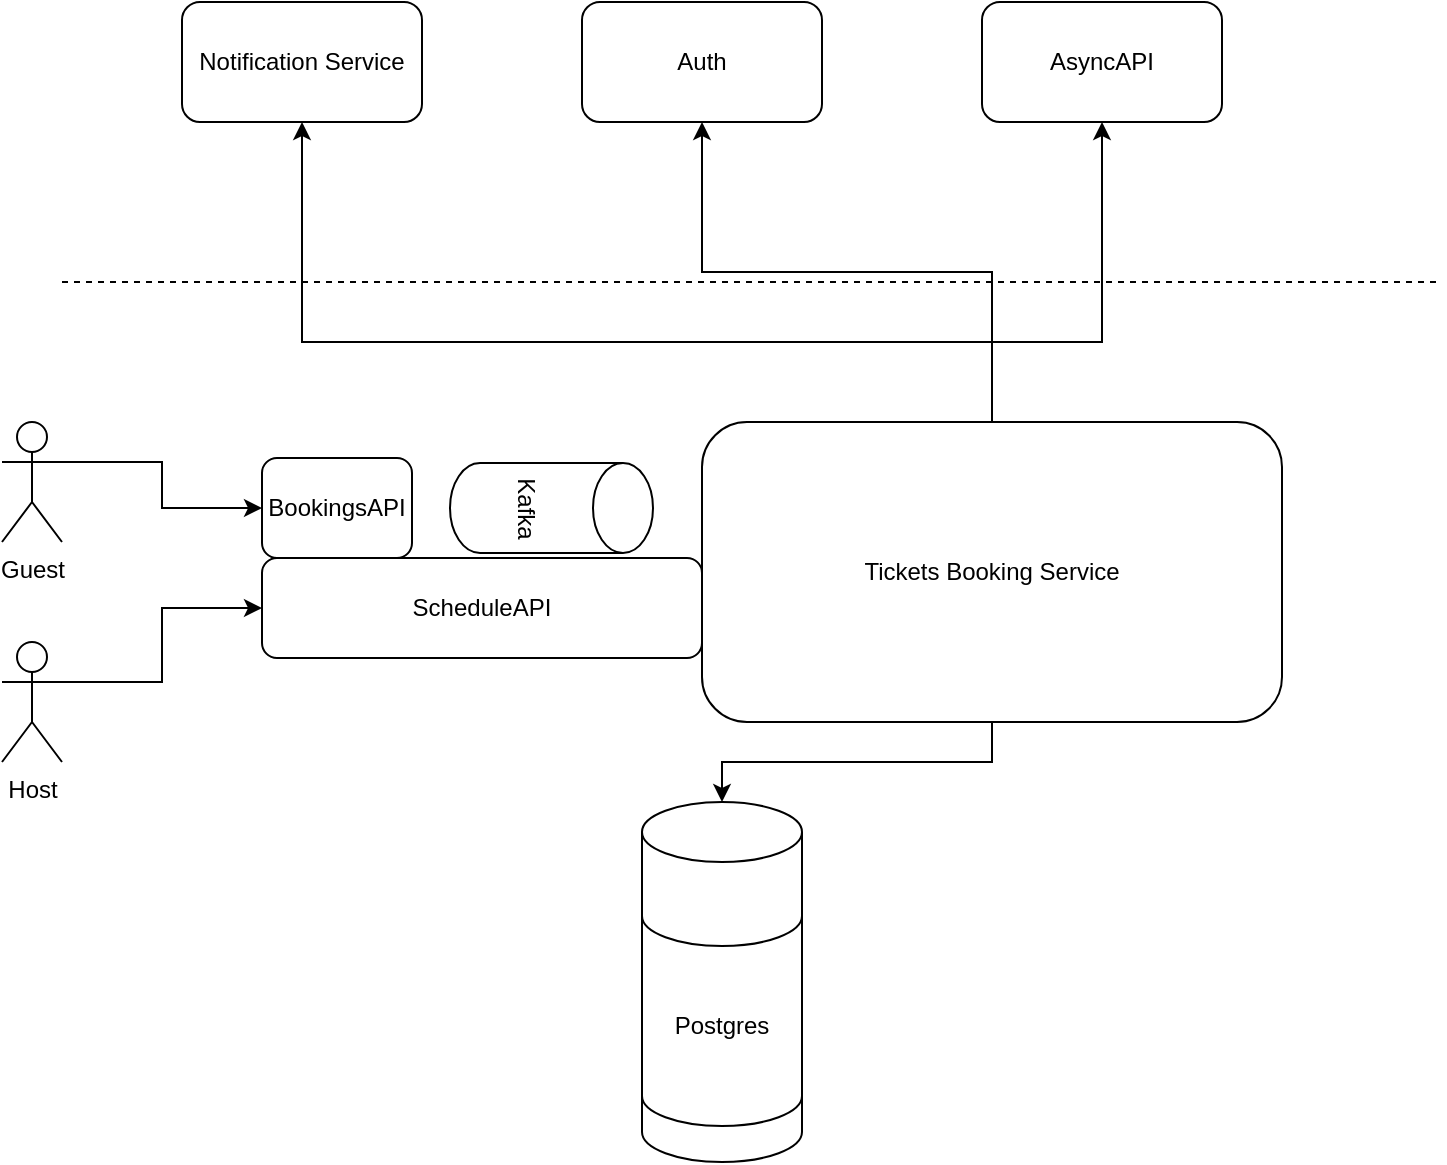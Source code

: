 <mxfile version="20.8.10" type="device"><diagram name="Page-1" id="A8E9nzmrgdU02bx_v36z"><mxGraphModel dx="954" dy="559" grid="1" gridSize="10" guides="1" tooltips="1" connect="1" arrows="1" fold="1" page="1" pageScale="1" pageWidth="827" pageHeight="1169" math="0" shadow="0"><root><mxCell id="0"/><mxCell id="1" parent="0"/><mxCell id="_mXbpKEpOItHIqobN_0G-1" value="Notification Service" style="rounded=1;whiteSpace=wrap;html=1;" parent="1" vertex="1"><mxGeometry x="130" y="140" width="120" height="60" as="geometry"/></mxCell><mxCell id="_mXbpKEpOItHIqobN_0G-2" value="Auth" style="rounded=1;whiteSpace=wrap;html=1;" parent="1" vertex="1"><mxGeometry x="330" y="140" width="120" height="60" as="geometry"/></mxCell><mxCell id="_mXbpKEpOItHIqobN_0G-3" value="AsyncAPI" style="rounded=1;whiteSpace=wrap;html=1;" parent="1" vertex="1"><mxGeometry x="530" y="140" width="120" height="60" as="geometry"/></mxCell><mxCell id="_mXbpKEpOItHIqobN_0G-4" value="" style="endArrow=none;dashed=1;html=1;rounded=0;" parent="1" edge="1"><mxGeometry width="50" height="50" relative="1" as="geometry"><mxPoint x="70" y="280" as="sourcePoint"/><mxPoint x="760" y="280" as="targetPoint"/></mxGeometry></mxCell><mxCell id="_mXbpKEpOItHIqobN_0G-12" style="edgeStyle=orthogonalEdgeStyle;rounded=0;orthogonalLoop=1;jettySize=auto;html=1;exitX=0.5;exitY=0;exitDx=0;exitDy=0;entryX=0.5;entryY=1;entryDx=0;entryDy=0;" parent="1" source="_mXbpKEpOItHIqobN_0G-6" target="_mXbpKEpOItHIqobN_0G-1" edge="1"><mxGeometry relative="1" as="geometry"><Array as="points"><mxPoint x="535" y="310"/><mxPoint x="190" y="310"/></Array></mxGeometry></mxCell><mxCell id="_mXbpKEpOItHIqobN_0G-13" style="edgeStyle=orthogonalEdgeStyle;rounded=0;orthogonalLoop=1;jettySize=auto;html=1;exitX=0.5;exitY=0;exitDx=0;exitDy=0;entryX=0.5;entryY=1;entryDx=0;entryDy=0;" parent="1" source="_mXbpKEpOItHIqobN_0G-6" target="_mXbpKEpOItHIqobN_0G-2" edge="1"><mxGeometry relative="1" as="geometry"/></mxCell><mxCell id="_mXbpKEpOItHIqobN_0G-14" style="edgeStyle=orthogonalEdgeStyle;rounded=0;orthogonalLoop=1;jettySize=auto;html=1;exitX=0.5;exitY=0;exitDx=0;exitDy=0;entryX=0.5;entryY=1;entryDx=0;entryDy=0;" parent="1" source="_mXbpKEpOItHIqobN_0G-6" target="_mXbpKEpOItHIqobN_0G-3" edge="1"><mxGeometry relative="1" as="geometry"><Array as="points"><mxPoint x="535" y="310"/><mxPoint x="590" y="310"/></Array></mxGeometry></mxCell><mxCell id="_mXbpKEpOItHIqobN_0G-11" value="" style="group" parent="1" vertex="1" connectable="0"><mxGeometry x="360" y="540" width="80" height="180" as="geometry"/></mxCell><mxCell id="_mXbpKEpOItHIqobN_0G-8" value="" style="shape=cylinder3;whiteSpace=wrap;html=1;boundedLbl=1;backgroundOutline=1;size=15;" parent="_mXbpKEpOItHIqobN_0G-11" vertex="1"><mxGeometry y="18" width="80" height="72" as="geometry"/></mxCell><mxCell id="_mXbpKEpOItHIqobN_0G-10" value="" style="shape=cylinder3;whiteSpace=wrap;html=1;boundedLbl=1;backgroundOutline=1;size=15;" parent="_mXbpKEpOItHIqobN_0G-11" vertex="1"><mxGeometry y="108" width="80" height="72" as="geometry"/></mxCell><mxCell id="_mXbpKEpOItHIqobN_0G-9" value="Postgres" style="shape=cylinder3;whiteSpace=wrap;html=1;boundedLbl=1;backgroundOutline=1;size=15;" parent="_mXbpKEpOItHIqobN_0G-11" vertex="1"><mxGeometry y="36" width="80" height="126" as="geometry"/></mxCell><mxCell id="_mXbpKEpOItHIqobN_0G-7" value="" style="shape=cylinder3;whiteSpace=wrap;html=1;boundedLbl=1;backgroundOutline=1;size=15;" parent="_mXbpKEpOItHIqobN_0G-11" vertex="1"><mxGeometry width="80" height="72" as="geometry"/></mxCell><mxCell id="_mXbpKEpOItHIqobN_0G-24" style="edgeStyle=orthogonalEdgeStyle;rounded=0;orthogonalLoop=1;jettySize=auto;html=1;exitX=1;exitY=0.333;exitDx=0;exitDy=0;exitPerimeter=0;entryX=0;entryY=0.5;entryDx=0;entryDy=0;" parent="1" source="_mXbpKEpOItHIqobN_0G-16" target="_mXbpKEpOItHIqobN_0G-15" edge="1"><mxGeometry relative="1" as="geometry"><Array as="points"><mxPoint x="120" y="370"/><mxPoint x="120" y="393"/></Array></mxGeometry></mxCell><mxCell id="_mXbpKEpOItHIqobN_0G-16" value="Guest" style="shape=umlActor;verticalLabelPosition=bottom;verticalAlign=top;html=1;outlineConnect=0;" parent="1" vertex="1"><mxGeometry x="40" y="350" width="30" height="60" as="geometry"/></mxCell><mxCell id="_mXbpKEpOItHIqobN_0G-17" value="" style="group" parent="1" vertex="1" connectable="0"><mxGeometry x="190" y="340" width="345" height="150" as="geometry"/></mxCell><mxCell id="_mXbpKEpOItHIqobN_0G-15" value="BookingsAPI" style="rounded=1;whiteSpace=wrap;html=1;" parent="_mXbpKEpOItHIqobN_0G-17" vertex="1"><mxGeometry x="-20" y="28" width="75" height="50" as="geometry"/></mxCell><mxCell id="ycOmJ8F9E2pVJq_3sz78-1" value="ScheduleAPI" style="rounded=1;whiteSpace=wrap;html=1;" vertex="1" parent="_mXbpKEpOItHIqobN_0G-17"><mxGeometry x="-20" y="78" width="220" height="50" as="geometry"/></mxCell><mxCell id="ycOmJ8F9E2pVJq_3sz78-3" value="Kafka" style="shape=cylinder3;whiteSpace=wrap;html=1;boundedLbl=1;backgroundOutline=1;size=15;rotation=90;" vertex="1" parent="_mXbpKEpOItHIqobN_0G-17"><mxGeometry x="102.25" y="2.25" width="45" height="101.5" as="geometry"/></mxCell><mxCell id="_mXbpKEpOItHIqobN_0G-21" style="edgeStyle=orthogonalEdgeStyle;rounded=0;orthogonalLoop=1;jettySize=auto;html=1;exitX=1;exitY=0.333;exitDx=0;exitDy=0;exitPerimeter=0;entryX=0;entryY=0.5;entryDx=0;entryDy=0;" parent="1" source="_mXbpKEpOItHIqobN_0G-20" target="ycOmJ8F9E2pVJq_3sz78-1" edge="1"><mxGeometry relative="1" as="geometry"><Array as="points"><mxPoint x="120" y="480"/><mxPoint x="120" y="443"/></Array></mxGeometry></mxCell><mxCell id="_mXbpKEpOItHIqobN_0G-20" value="Host" style="shape=umlActor;verticalLabelPosition=bottom;verticalAlign=top;html=1;outlineConnect=0;" parent="1" vertex="1"><mxGeometry x="40" y="460" width="30" height="60" as="geometry"/></mxCell><mxCell id="_mXbpKEpOItHIqobN_0G-25" style="edgeStyle=orthogonalEdgeStyle;rounded=0;orthogonalLoop=1;jettySize=auto;html=1;exitX=0.5;exitY=1;exitDx=0;exitDy=0;entryX=0.5;entryY=0;entryDx=0;entryDy=0;entryPerimeter=0;" parent="1" source="_mXbpKEpOItHIqobN_0G-6" target="_mXbpKEpOItHIqobN_0G-7" edge="1"><mxGeometry relative="1" as="geometry"/></mxCell><mxCell id="_mXbpKEpOItHIqobN_0G-6" value="Tickets Booking Service" style="rounded=1;whiteSpace=wrap;html=1;" parent="1" vertex="1"><mxGeometry x="390" y="350" width="290" height="150" as="geometry"/></mxCell></root></mxGraphModel></diagram></mxfile>